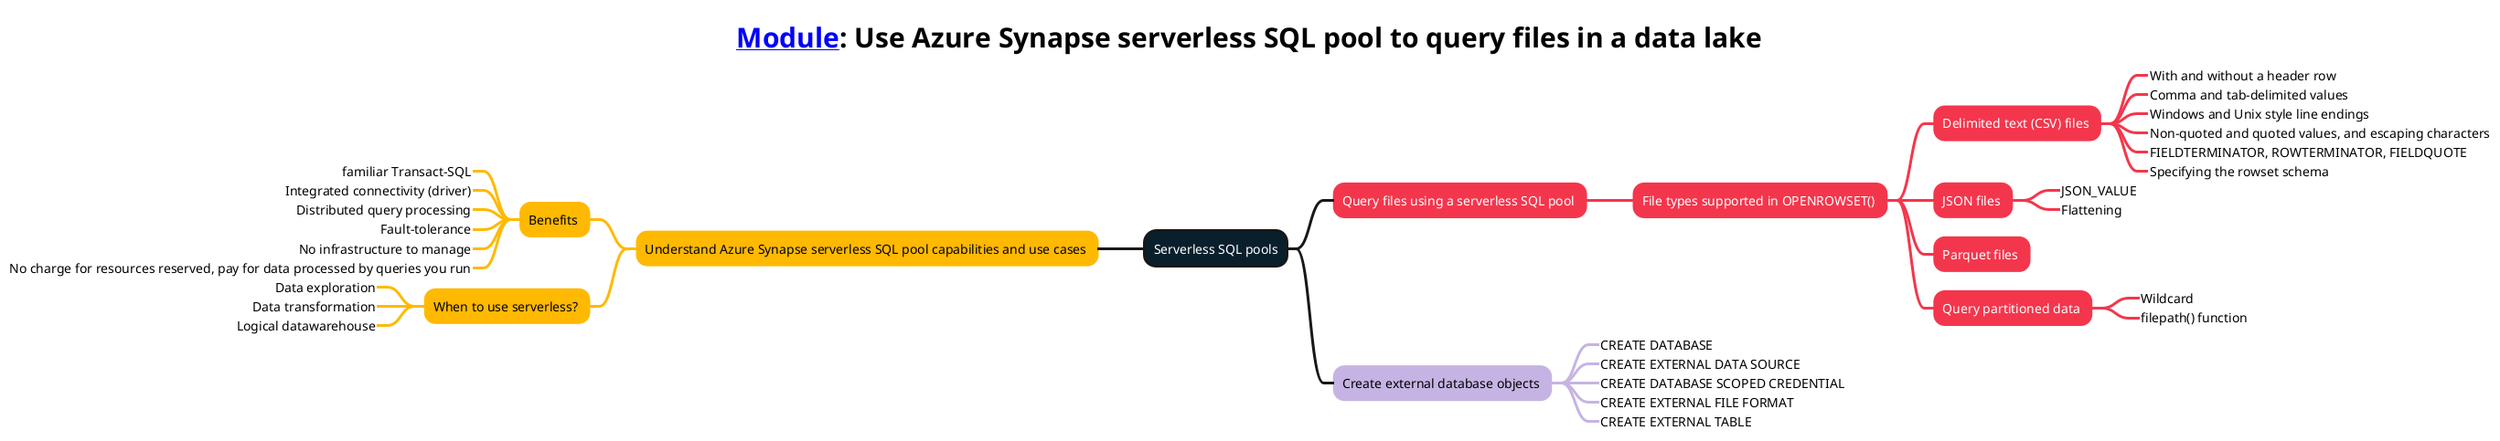 @startmindmap
<style>
title {
        FontSize 30
        FontColor #000000
    }
mindmapDiagram {
    :depth(0) {
        BackgroundColor #091f2c
        FontColor #ffffff
        LineThickness 3.0
    }
    .topic1 {
        BackgroundColor #ffb900
        LineColor #ffb900
        LineThickness 3.0
        FontColor #000000
    }
    .topic2 {
        BackgroundColor #f4364c
        LineColor #f4364c
        LineThickness 3.0
        FontColor #ffffff
    }
    .topic3 {
        BackgroundColor #c5b4e3
        LineColor #c5b4e3
        LineThickness 3.0
        FontColor #000000
    }
    .topic4 {
        BackgroundColor #e1d3c7
        LineColor #e1d3c7
        LineThickness 3.0
        FontColor #000000
    }
    .topic5 {
        BackgroundColor #07641d
        LineColor #07641d
        LineThickness 3.0
        FontColor #ffffff
    }
}
</style>
title [[https://learn.microsoft.com/training/modules/query-data-lake-using-azure-synapse-serverless-sql-pools/ Module]]: Use Azure Synapse serverless SQL pool to query files in a data lake
+ Serverless SQL pools
-- Understand Azure Synapse serverless SQL pool capabilities and use cases <<topic1>>
--- Benefits <<topic1>>
----_ familiar Transact-SQL
----_ Integrated connectivity (driver)
----_ Distributed query processing
----_ Fault-tolerance
----_ No infrastructure to manage
----_ No charge for resources reserved, pay for data processed by queries you run
--- When to use serverless? <<topic1>>
----_ Data exploration
----_ Data transformation
----_ Logical datawarehouse
++ Query files using a serverless SQL pool <<topic2>>
+++ File types supported in OPENROWSET() <<topic2>>
++++ Delimited text (CSV) files <<topic2>>
+++++_ With and without a header row
+++++_ Comma and tab-delimited values
+++++_ Windows and Unix style line endings
+++++_ Non-quoted and quoted values, and escaping characters
+++++_ FIELDTERMINATOR, ROWTERMINATOR, FIELDQUOTE
+++++_ Specifying the rowset schema
++++ JSON files <<topic2>>
+++++_ JSON_VALUE
+++++_ Flattening
++++ Parquet files <<topic2>>
++++ Query partitioned data <<topic2>>
+++++_ Wildcard
+++++_ filepath() function
++ Create external database objects <<topic3>>
+++_ CREATE DATABASE
+++_ CREATE EXTERNAL DATA SOURCE
+++_ CREATE DATABASE SCOPED CREDENTIAL
+++_ CREATE EXTERNAL FILE FORMAT
+++_ CREATE EXTERNAL TABLE
@endmindmap